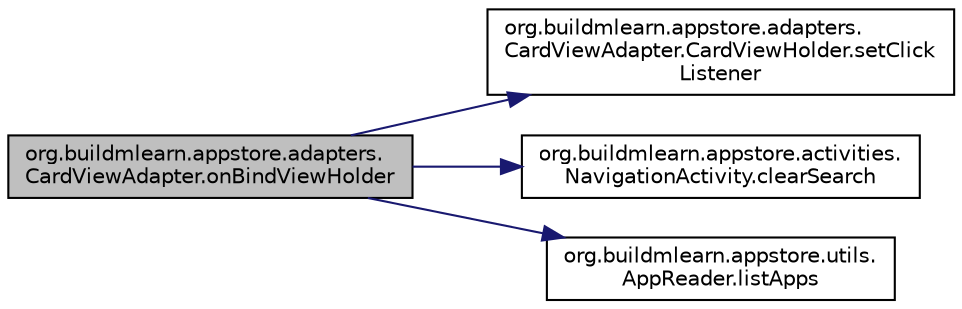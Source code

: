 digraph "org.buildmlearn.appstore.adapters.CardViewAdapter.onBindViewHolder"
{
 // INTERACTIVE_SVG=YES
  bgcolor="transparent";
  edge [fontname="Helvetica",fontsize="10",labelfontname="Helvetica",labelfontsize="10"];
  node [fontname="Helvetica",fontsize="10",shape=record];
  rankdir="LR";
  Node1 [label="org.buildmlearn.appstore.adapters.\lCardViewAdapter.onBindViewHolder",height=0.2,width=0.4,color="black", fillcolor="grey75", style="filled", fontcolor="black"];
  Node1 -> Node2 [color="midnightblue",fontsize="10",style="solid",fontname="Helvetica"];
  Node2 [label="org.buildmlearn.appstore.adapters.\lCardViewAdapter.CardViewHolder.setClick\lListener",height=0.2,width=0.4,color="black",URL="$df/da8/classorg_1_1buildmlearn_1_1appstore_1_1adapters_1_1_card_view_adapter_1_1_card_view_holder.html#a6ec6705e173a9b04fa0a4d64e021ca96"];
  Node1 -> Node3 [color="midnightblue",fontsize="10",style="solid",fontname="Helvetica"];
  Node3 [label="org.buildmlearn.appstore.activities.\lNavigationActivity.clearSearch",height=0.2,width=0.4,color="black",URL="$d0/d60/classorg_1_1buildmlearn_1_1appstore_1_1activities_1_1_navigation_activity.html#a3819b15bd7eeb6b579ffc4ae12bb289b",tooltip="It clears the text in the search tool and collapses the search tool. "];
  Node1 -> Node4 [color="midnightblue",fontsize="10",style="solid",fontname="Helvetica"];
  Node4 [label="org.buildmlearn.appstore.utils.\lAppReader.listApps",height=0.2,width=0.4,color="black",URL="$d0/da8/classorg_1_1buildmlearn_1_1appstore_1_1utils_1_1_app_reader.html#aec556fcddde1c33f82e823933f3fb1a6",tooltip="Gets the list of Installed Apps. "];
}
